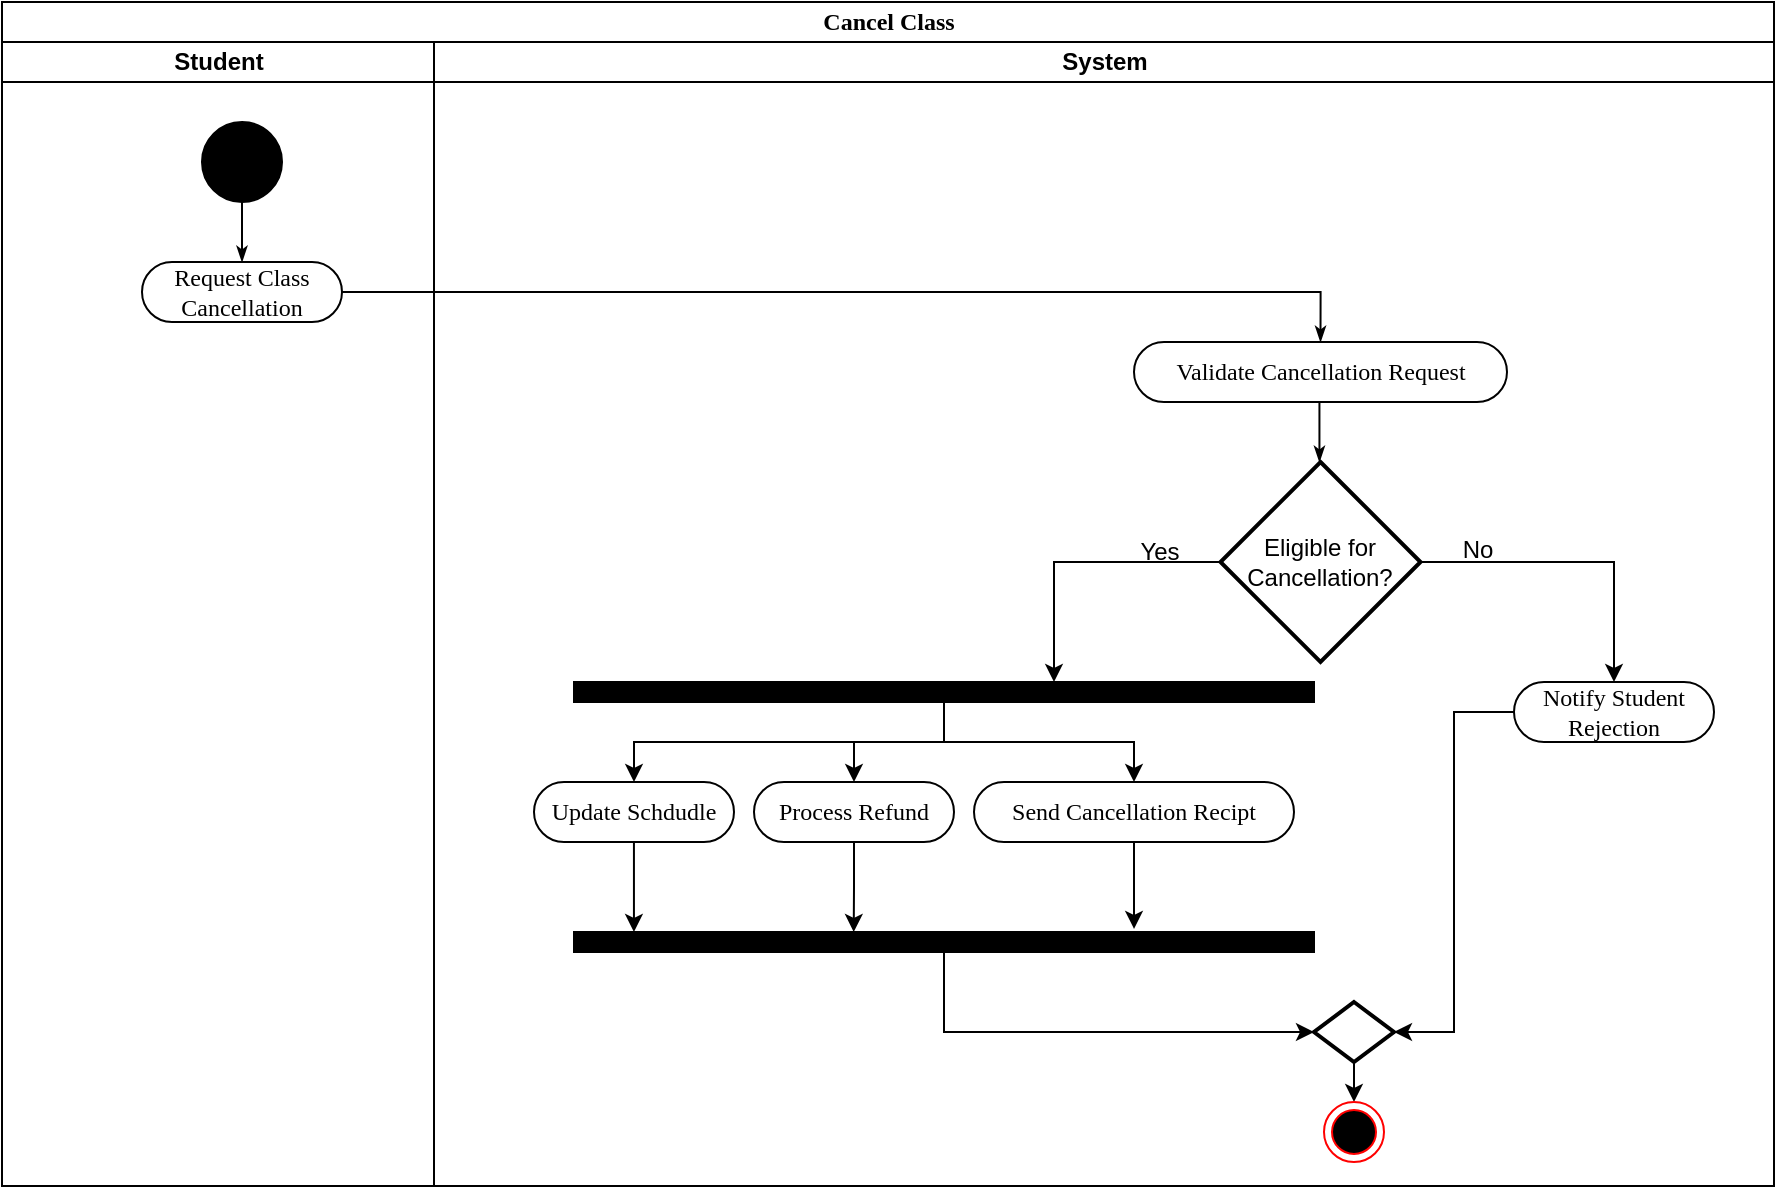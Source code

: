 <mxfile version="26.0.16">
  <diagram name="Page-1" id="0783ab3e-0a74-02c8-0abd-f7b4e66b4bec">
    <mxGraphModel dx="1480" dy="778" grid="0" gridSize="10" guides="1" tooltips="1" connect="1" arrows="1" fold="1" page="1" pageScale="1" pageWidth="850" pageHeight="1100" background="none" math="0" shadow="0">
      <root>
        <mxCell id="0" />
        <mxCell id="1" parent="0" />
        <mxCell id="1c1d494c118603dd-1" value="Cancel Class" style="swimlane;html=1;childLayout=stackLayout;startSize=20;rounded=0;shadow=0;comic=0;labelBackgroundColor=none;strokeWidth=1;fontFamily=Verdana;fontSize=12;align=center;" parent="1" vertex="1">
          <mxGeometry width="886" height="592" as="geometry" />
        </mxCell>
        <mxCell id="1c1d494c118603dd-2" value="Student" style="swimlane;html=1;startSize=20;" parent="1c1d494c118603dd-1" vertex="1">
          <mxGeometry y="20" width="216" height="572" as="geometry" />
        </mxCell>
        <mxCell id="60571a20871a0731-4" value="" style="ellipse;whiteSpace=wrap;html=1;rounded=0;shadow=0;comic=0;labelBackgroundColor=none;strokeWidth=1;fillColor=#000000;fontFamily=Verdana;fontSize=12;align=center;" parent="1c1d494c118603dd-2" vertex="1">
          <mxGeometry x="100" y="40" width="40" height="40" as="geometry" />
        </mxCell>
        <mxCell id="60571a20871a0731-8" value="Request Class Cancellation" style="rounded=1;whiteSpace=wrap;html=1;shadow=0;comic=0;labelBackgroundColor=none;strokeWidth=1;fontFamily=Verdana;fontSize=12;align=center;arcSize=50;" parent="1c1d494c118603dd-2" vertex="1">
          <mxGeometry x="70" y="110" width="100" height="30" as="geometry" />
        </mxCell>
        <mxCell id="1c1d494c118603dd-27" style="edgeStyle=orthogonalEdgeStyle;rounded=0;html=1;labelBackgroundColor=none;startArrow=none;startFill=0;startSize=5;endArrow=classicThin;endFill=1;endSize=5;jettySize=auto;orthogonalLoop=1;strokeWidth=1;fontFamily=Verdana;fontSize=12" parent="1c1d494c118603dd-2" source="60571a20871a0731-4" target="60571a20871a0731-8" edge="1">
          <mxGeometry relative="1" as="geometry" />
        </mxCell>
        <mxCell id="1c1d494c118603dd-28" style="edgeStyle=orthogonalEdgeStyle;rounded=0;html=1;labelBackgroundColor=none;startArrow=none;startFill=0;startSize=5;endArrow=classicThin;endFill=1;endSize=5;jettySize=auto;orthogonalLoop=1;strokeWidth=1;fontFamily=Verdana;fontSize=12;entryX=0.5;entryY=0;entryDx=0;entryDy=0;" parent="1c1d494c118603dd-1" source="60571a20871a0731-8" target="1c1d494c118603dd-6" edge="1">
          <mxGeometry relative="1" as="geometry">
            <Array as="points">
              <mxPoint x="659" y="145" />
            </Array>
            <mxPoint x="470" y="170" as="targetPoint" />
          </mxGeometry>
        </mxCell>
        <mxCell id="1c1d494c118603dd-3" value="System" style="swimlane;html=1;startSize=20;" parent="1c1d494c118603dd-1" vertex="1">
          <mxGeometry x="216" y="20" width="670" height="572" as="geometry" />
        </mxCell>
        <mxCell id="1c1d494c118603dd-6" value="Validate Cancellation Request" style="rounded=1;whiteSpace=wrap;html=1;shadow=0;comic=0;labelBackgroundColor=none;strokeWidth=1;fontFamily=Verdana;fontSize=12;align=center;arcSize=50;" parent="1c1d494c118603dd-3" vertex="1">
          <mxGeometry x="350" y="150" width="186.5" height="30" as="geometry" />
        </mxCell>
        <mxCell id="vuhNljjnOxjqlDmO4YdQ-4" value="Eligible for Cancellation?" style="strokeWidth=2;html=1;shape=mxgraph.flowchart.decision;whiteSpace=wrap;" vertex="1" parent="1c1d494c118603dd-3">
          <mxGeometry x="393.25" y="210" width="100" height="100" as="geometry" />
        </mxCell>
        <mxCell id="1c1d494c118603dd-34" style="edgeStyle=none;rounded=0;html=1;labelBackgroundColor=none;startArrow=none;startFill=0;startSize=5;endArrow=classicThin;endFill=1;endSize=5;jettySize=auto;orthogonalLoop=1;strokeWidth=1;fontFamily=Verdana;fontSize=12" parent="1c1d494c118603dd-3" edge="1">
          <mxGeometry relative="1" as="geometry">
            <mxPoint x="442.72" y="180" as="sourcePoint" />
            <mxPoint x="442.72" y="210" as="targetPoint" />
          </mxGeometry>
        </mxCell>
        <mxCell id="vuhNljjnOxjqlDmO4YdQ-6" value="" style="endArrow=classic;html=1;rounded=0;exitX=0;exitY=0.5;exitDx=0;exitDy=0;exitPerimeter=0;" edge="1" parent="1c1d494c118603dd-3" source="vuhNljjnOxjqlDmO4YdQ-4">
          <mxGeometry width="50" height="50" relative="1" as="geometry">
            <mxPoint x="310" y="290" as="sourcePoint" />
            <mxPoint x="310" y="320" as="targetPoint" />
            <Array as="points">
              <mxPoint x="340" y="260" />
              <mxPoint x="310" y="260" />
            </Array>
          </mxGeometry>
        </mxCell>
        <mxCell id="vuhNljjnOxjqlDmO4YdQ-7" value="Yes" style="text;html=1;align=center;verticalAlign=middle;whiteSpace=wrap;rounded=0;" vertex="1" parent="1c1d494c118603dd-3">
          <mxGeometry x="333.25" y="240" width="60" height="30" as="geometry" />
        </mxCell>
        <mxCell id="vuhNljjnOxjqlDmO4YdQ-9" value="" style="endArrow=classic;html=1;rounded=0;exitX=1;exitY=0.5;exitDx=0;exitDy=0;exitPerimeter=0;" edge="1" parent="1c1d494c118603dd-3" source="vuhNljjnOxjqlDmO4YdQ-4">
          <mxGeometry width="50" height="50" relative="1" as="geometry">
            <mxPoint x="500" y="320" as="sourcePoint" />
            <mxPoint x="590" y="320" as="targetPoint" />
            <Array as="points">
              <mxPoint x="500" y="260" />
              <mxPoint x="590" y="260" />
            </Array>
          </mxGeometry>
        </mxCell>
        <mxCell id="vuhNljjnOxjqlDmO4YdQ-25" style="edgeStyle=orthogonalEdgeStyle;rounded=0;orthogonalLoop=1;jettySize=auto;html=1;entryX=0.5;entryY=0;entryDx=0;entryDy=0;" edge="1" parent="1c1d494c118603dd-3" source="vuhNljjnOxjqlDmO4YdQ-11" target="vuhNljjnOxjqlDmO4YdQ-14">
          <mxGeometry relative="1" as="geometry" />
        </mxCell>
        <mxCell id="vuhNljjnOxjqlDmO4YdQ-27" style="edgeStyle=orthogonalEdgeStyle;rounded=0;orthogonalLoop=1;jettySize=auto;html=1;entryX=0.5;entryY=0;entryDx=0;entryDy=0;" edge="1" parent="1c1d494c118603dd-3" source="vuhNljjnOxjqlDmO4YdQ-11" target="1c1d494c118603dd-7">
          <mxGeometry relative="1" as="geometry" />
        </mxCell>
        <mxCell id="vuhNljjnOxjqlDmO4YdQ-28" style="edgeStyle=orthogonalEdgeStyle;rounded=0;orthogonalLoop=1;jettySize=auto;html=1;entryX=0.5;entryY=0;entryDx=0;entryDy=0;" edge="1" parent="1c1d494c118603dd-3" source="vuhNljjnOxjqlDmO4YdQ-11" target="vuhNljjnOxjqlDmO4YdQ-15">
          <mxGeometry relative="1" as="geometry" />
        </mxCell>
        <mxCell id="vuhNljjnOxjqlDmO4YdQ-11" value="" style="whiteSpace=wrap;html=1;rounded=0;shadow=0;comic=0;labelBackgroundColor=none;strokeWidth=1;fillColor=#000000;fontFamily=Verdana;fontSize=12;align=center;rotation=0;" vertex="1" parent="1c1d494c118603dd-3">
          <mxGeometry x="70" y="320" width="370" height="10" as="geometry" />
        </mxCell>
        <mxCell id="vuhNljjnOxjqlDmO4YdQ-39" style="edgeStyle=orthogonalEdgeStyle;rounded=0;orthogonalLoop=1;jettySize=auto;html=1;entryX=1;entryY=0.5;entryDx=0;entryDy=0;entryPerimeter=0;" edge="1" parent="1c1d494c118603dd-3" source="vuhNljjnOxjqlDmO4YdQ-12" target="vuhNljjnOxjqlDmO4YdQ-36">
          <mxGeometry relative="1" as="geometry">
            <mxPoint x="590" y="500" as="targetPoint" />
          </mxGeometry>
        </mxCell>
        <mxCell id="vuhNljjnOxjqlDmO4YdQ-12" value="Notify Student Rejection" style="rounded=1;whiteSpace=wrap;html=1;shadow=0;comic=0;labelBackgroundColor=none;strokeWidth=1;fontFamily=Verdana;fontSize=12;align=center;arcSize=50;" vertex="1" parent="1c1d494c118603dd-3">
          <mxGeometry x="540" y="320" width="100" height="30" as="geometry" />
        </mxCell>
        <mxCell id="1c1d494c118603dd-7" value="Update Schdudle" style="rounded=1;whiteSpace=wrap;html=1;shadow=0;comic=0;labelBackgroundColor=none;strokeWidth=1;fontFamily=Verdana;fontSize=12;align=center;arcSize=50;" parent="1c1d494c118603dd-3" vertex="1">
          <mxGeometry x="50" y="370" width="100" height="30" as="geometry" />
        </mxCell>
        <mxCell id="vuhNljjnOxjqlDmO4YdQ-14" value="Process Refund" style="rounded=1;whiteSpace=wrap;html=1;shadow=0;comic=0;labelBackgroundColor=none;strokeWidth=1;fontFamily=Verdana;fontSize=12;align=center;arcSize=50;" vertex="1" parent="1c1d494c118603dd-3">
          <mxGeometry x="160" y="370" width="100" height="30" as="geometry" />
        </mxCell>
        <mxCell id="vuhNljjnOxjqlDmO4YdQ-43" style="edgeStyle=orthogonalEdgeStyle;rounded=0;orthogonalLoop=1;jettySize=auto;html=1;" edge="1" parent="1c1d494c118603dd-3" source="vuhNljjnOxjqlDmO4YdQ-15">
          <mxGeometry relative="1" as="geometry">
            <mxPoint x="350" y="443.444" as="targetPoint" />
          </mxGeometry>
        </mxCell>
        <mxCell id="vuhNljjnOxjqlDmO4YdQ-15" value="Send Cancellation Recipt" style="rounded=1;whiteSpace=wrap;html=1;shadow=0;comic=0;labelBackgroundColor=none;strokeWidth=1;fontFamily=Verdana;fontSize=12;align=center;arcSize=50;" vertex="1" parent="1c1d494c118603dd-3">
          <mxGeometry x="270" y="370" width="160" height="30" as="geometry" />
        </mxCell>
        <mxCell id="vuhNljjnOxjqlDmO4YdQ-40" style="edgeStyle=orthogonalEdgeStyle;rounded=0;orthogonalLoop=1;jettySize=auto;html=1;" edge="1" parent="1c1d494c118603dd-3" source="vuhNljjnOxjqlDmO4YdQ-36">
          <mxGeometry relative="1" as="geometry">
            <mxPoint x="460" y="530" as="targetPoint" />
          </mxGeometry>
        </mxCell>
        <mxCell id="vuhNljjnOxjqlDmO4YdQ-36" value="" style="strokeWidth=2;html=1;shape=mxgraph.flowchart.decision;whiteSpace=wrap;" vertex="1" parent="1c1d494c118603dd-3">
          <mxGeometry x="440" y="480" width="40" height="30" as="geometry" />
        </mxCell>
        <mxCell id="vuhNljjnOxjqlDmO4YdQ-41" value="" style="ellipse;html=1;shape=endState;fillColor=#000000;strokeColor=#ff0000;" vertex="1" parent="1c1d494c118603dd-3">
          <mxGeometry x="445" y="530" width="30" height="30" as="geometry" />
        </mxCell>
        <mxCell id="vuhNljjnOxjqlDmO4YdQ-29" value="" style="whiteSpace=wrap;html=1;rounded=0;shadow=0;comic=0;labelBackgroundColor=none;strokeWidth=1;fillColor=#000000;fontFamily=Verdana;fontSize=12;align=center;rotation=0;" vertex="1" parent="1c1d494c118603dd-3">
          <mxGeometry x="70" y="445" width="370" height="10" as="geometry" />
        </mxCell>
        <mxCell id="vuhNljjnOxjqlDmO4YdQ-32" style="edgeStyle=orthogonalEdgeStyle;rounded=0;orthogonalLoop=1;jettySize=auto;html=1;entryX=0.081;entryY=0;entryDx=0;entryDy=0;entryPerimeter=0;" edge="1" parent="1c1d494c118603dd-3" source="1c1d494c118603dd-7" target="vuhNljjnOxjqlDmO4YdQ-29">
          <mxGeometry relative="1" as="geometry" />
        </mxCell>
        <mxCell id="vuhNljjnOxjqlDmO4YdQ-33" style="edgeStyle=orthogonalEdgeStyle;rounded=0;orthogonalLoop=1;jettySize=auto;html=1;entryX=0.378;entryY=0;entryDx=0;entryDy=0;entryPerimeter=0;" edge="1" parent="1c1d494c118603dd-3" source="vuhNljjnOxjqlDmO4YdQ-14" target="vuhNljjnOxjqlDmO4YdQ-29">
          <mxGeometry relative="1" as="geometry" />
        </mxCell>
        <mxCell id="vuhNljjnOxjqlDmO4YdQ-44" style="edgeStyle=orthogonalEdgeStyle;rounded=0;orthogonalLoop=1;jettySize=auto;html=1;entryX=0;entryY=0.5;entryDx=0;entryDy=0;entryPerimeter=0;" edge="1" parent="1c1d494c118603dd-3" source="vuhNljjnOxjqlDmO4YdQ-29" target="vuhNljjnOxjqlDmO4YdQ-36">
          <mxGeometry relative="1" as="geometry" />
        </mxCell>
        <mxCell id="vuhNljjnOxjqlDmO4YdQ-10" value="No" style="text;html=1;align=center;verticalAlign=middle;whiteSpace=wrap;rounded=0;" vertex="1" parent="1">
          <mxGeometry x="708.25" y="259" width="60" height="30" as="geometry" />
        </mxCell>
      </root>
    </mxGraphModel>
  </diagram>
</mxfile>
